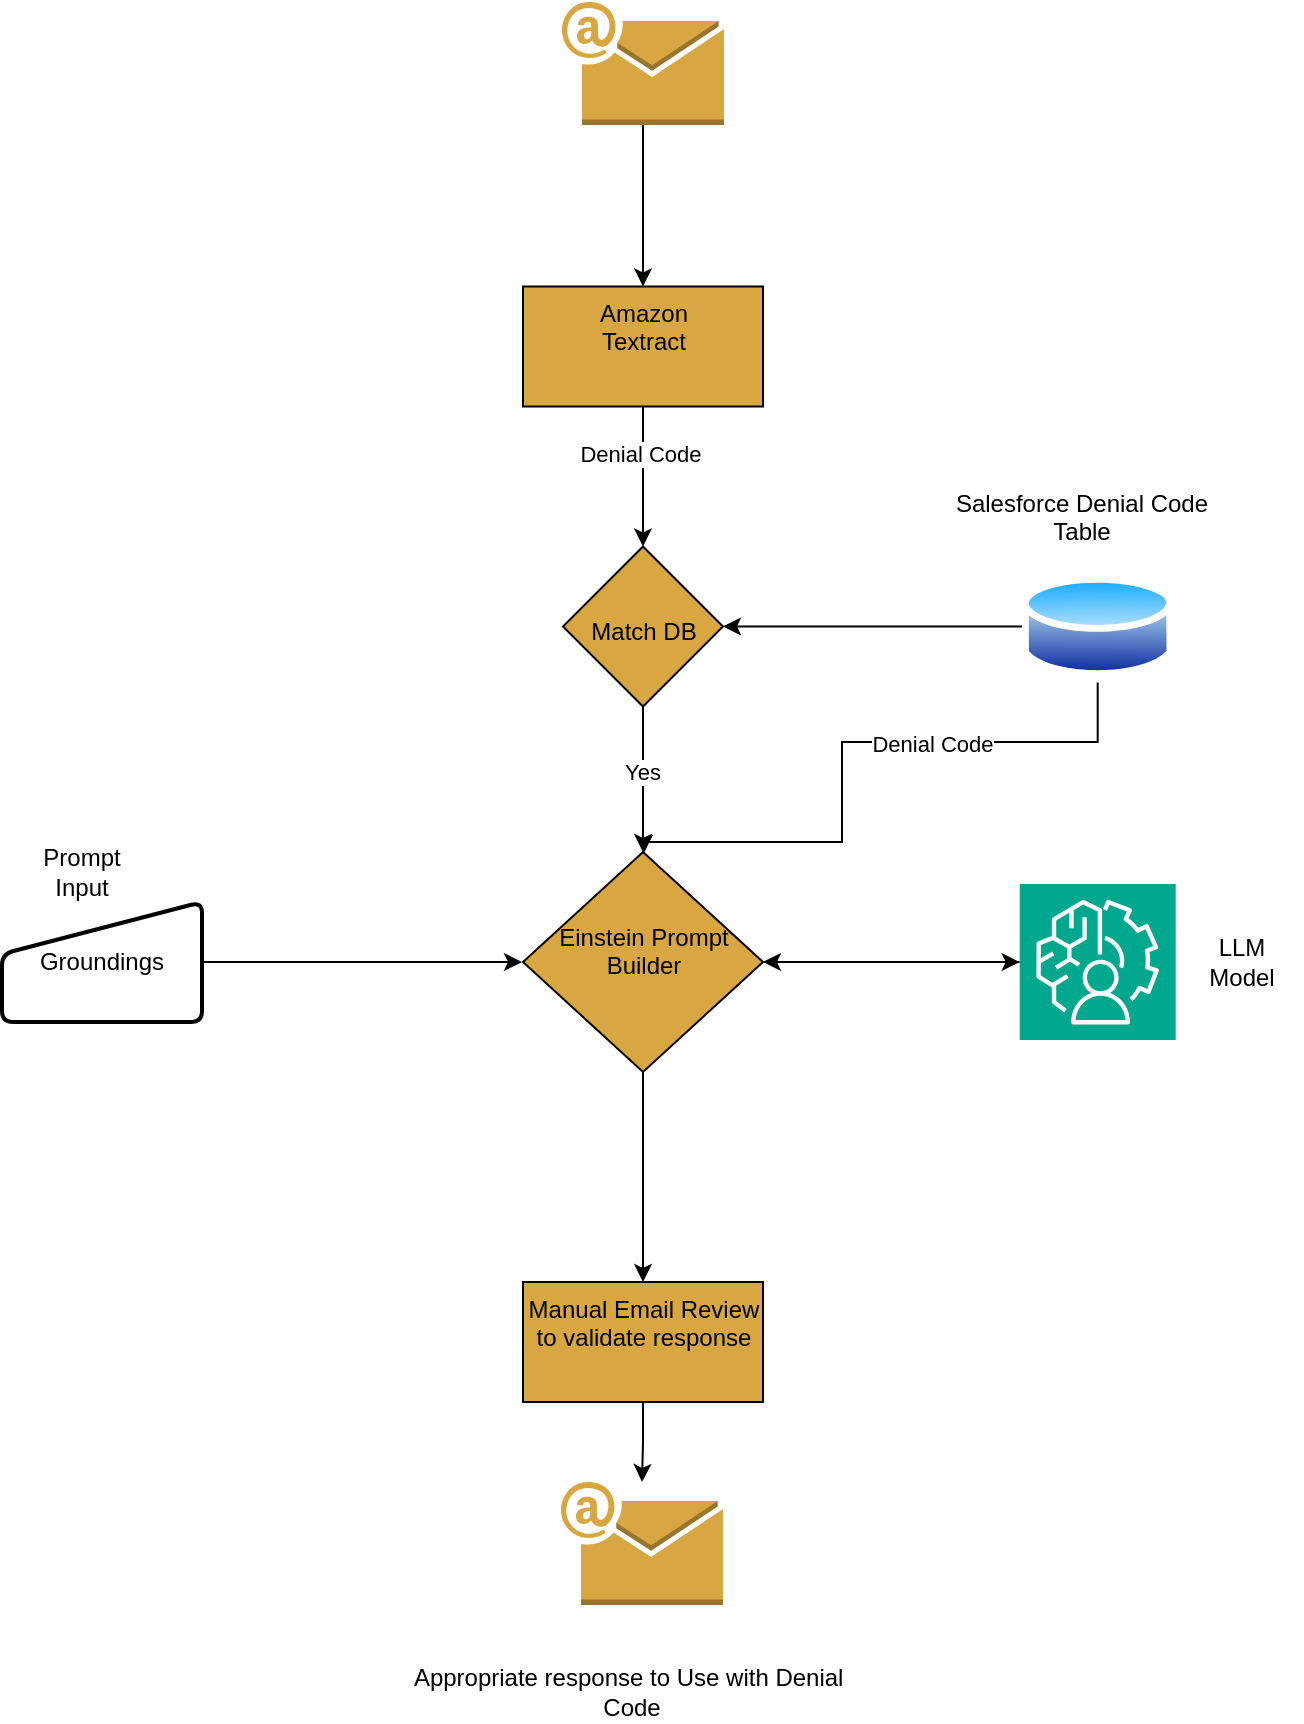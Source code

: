<mxfile version="24.3.1" type="github">
  <diagram name="Page-1" id="R4Lo_K85BRZl-KuOJYoY">
    <mxGraphModel dx="986" dy="425" grid="1" gridSize="10" guides="1" tooltips="1" connect="1" arrows="1" fold="1" page="1" pageScale="1" pageWidth="850" pageHeight="1100" math="0" shadow="0">
      <root>
        <mxCell id="0" />
        <mxCell id="1" parent="0" />
        <mxCell id="jjHtNj_Z_GzTOMSr4dSu-3" value="" style="edgeStyle=orthogonalEdgeStyle;rounded=0;orthogonalLoop=1;jettySize=auto;html=1;" edge="1" parent="1" source="jjHtNj_Z_GzTOMSr4dSu-1" target="jjHtNj_Z_GzTOMSr4dSu-2">
          <mxGeometry relative="1" as="geometry" />
        </mxCell>
        <mxCell id="jjHtNj_Z_GzTOMSr4dSu-1" value="" style="outlineConnect=0;dashed=0;verticalLabelPosition=bottom;verticalAlign=top;align=center;html=1;shape=mxgraph.aws3.email;fillColor=#D9A741;gradientColor=none;" vertex="1" parent="1">
          <mxGeometry x="350" y="70" width="81" height="61.5" as="geometry" />
        </mxCell>
        <mxCell id="jjHtNj_Z_GzTOMSr4dSu-6" style="edgeStyle=orthogonalEdgeStyle;rounded=0;orthogonalLoop=1;jettySize=auto;html=1;" edge="1" parent="1" source="jjHtNj_Z_GzTOMSr4dSu-2">
          <mxGeometry relative="1" as="geometry">
            <mxPoint x="390.5" y="300" as="targetPoint" />
          </mxGeometry>
        </mxCell>
        <mxCell id="jjHtNj_Z_GzTOMSr4dSu-8" value="" style="edgeStyle=orthogonalEdgeStyle;rounded=0;orthogonalLoop=1;jettySize=auto;html=1;" edge="1" parent="1" source="jjHtNj_Z_GzTOMSr4dSu-2" target="jjHtNj_Z_GzTOMSr4dSu-7">
          <mxGeometry relative="1" as="geometry" />
        </mxCell>
        <mxCell id="jjHtNj_Z_GzTOMSr4dSu-9" value="Denial Code" style="edgeLabel;html=1;align=center;verticalAlign=middle;resizable=0;points=[];" vertex="1" connectable="0" parent="jjHtNj_Z_GzTOMSr4dSu-8">
          <mxGeometry x="-0.35" y="-2" relative="1" as="geometry">
            <mxPoint as="offset" />
          </mxGeometry>
        </mxCell>
        <mxCell id="jjHtNj_Z_GzTOMSr4dSu-2" value="Amazon&lt;div&gt;Textract&lt;/div&gt;" style="whiteSpace=wrap;html=1;verticalAlign=top;fillColor=#D9A741;dashed=0;gradientColor=none;" vertex="1" parent="1">
          <mxGeometry x="330.5" y="212.25" width="120" height="60" as="geometry" />
        </mxCell>
        <mxCell id="jjHtNj_Z_GzTOMSr4dSu-19" value="" style="edgeStyle=orthogonalEdgeStyle;rounded=0;orthogonalLoop=1;jettySize=auto;html=1;" edge="1" parent="1" source="jjHtNj_Z_GzTOMSr4dSu-7" target="jjHtNj_Z_GzTOMSr4dSu-18">
          <mxGeometry relative="1" as="geometry" />
        </mxCell>
        <mxCell id="jjHtNj_Z_GzTOMSr4dSu-20" value="Yes" style="edgeLabel;html=1;align=center;verticalAlign=middle;resizable=0;points=[];" vertex="1" connectable="0" parent="jjHtNj_Z_GzTOMSr4dSu-19">
          <mxGeometry x="-0.123" y="-1" relative="1" as="geometry">
            <mxPoint as="offset" />
          </mxGeometry>
        </mxCell>
        <mxCell id="jjHtNj_Z_GzTOMSr4dSu-7" value="&lt;div&gt;&lt;br&gt;&lt;/div&gt;&lt;div&gt;&lt;br&gt;&lt;/div&gt;Match DB" style="rhombus;whiteSpace=wrap;html=1;verticalAlign=top;fillColor=#D9A741;dashed=0;gradientColor=none;" vertex="1" parent="1">
          <mxGeometry x="350.5" y="342.25" width="80" height="80" as="geometry" />
        </mxCell>
        <mxCell id="jjHtNj_Z_GzTOMSr4dSu-15" style="edgeStyle=orthogonalEdgeStyle;rounded=0;orthogonalLoop=1;jettySize=auto;html=1;entryX=1;entryY=0.5;entryDx=0;entryDy=0;" edge="1" parent="1" source="jjHtNj_Z_GzTOMSr4dSu-12" target="jjHtNj_Z_GzTOMSr4dSu-7">
          <mxGeometry relative="1" as="geometry" />
        </mxCell>
        <mxCell id="jjHtNj_Z_GzTOMSr4dSu-21" style="edgeStyle=orthogonalEdgeStyle;rounded=0;orthogonalLoop=1;jettySize=auto;html=1;" edge="1" parent="1" source="jjHtNj_Z_GzTOMSr4dSu-12" target="jjHtNj_Z_GzTOMSr4dSu-18">
          <mxGeometry relative="1" as="geometry">
            <Array as="points">
              <mxPoint x="618" y="440" />
              <mxPoint x="490" y="440" />
              <mxPoint x="490" y="490" />
              <mxPoint x="391" y="490" />
            </Array>
          </mxGeometry>
        </mxCell>
        <mxCell id="jjHtNj_Z_GzTOMSr4dSu-22" value="Denial Code" style="edgeLabel;html=1;align=center;verticalAlign=middle;resizable=0;points=[];" vertex="1" connectable="0" parent="jjHtNj_Z_GzTOMSr4dSu-21">
          <mxGeometry x="-0.276" y="1" relative="1" as="geometry">
            <mxPoint as="offset" />
          </mxGeometry>
        </mxCell>
        <mxCell id="jjHtNj_Z_GzTOMSr4dSu-12" value="" style="image;aspect=fixed;perimeter=ellipsePerimeter;html=1;align=center;shadow=0;dashed=0;spacingTop=3;image=img/lib/active_directory/database.svg;" vertex="1" parent="1">
          <mxGeometry x="580" y="354.25" width="75.68" height="56" as="geometry" />
        </mxCell>
        <mxCell id="jjHtNj_Z_GzTOMSr4dSu-13" value="Salesforce Denial Code Table&lt;div&gt;&lt;br&gt;&lt;/div&gt;" style="text;html=1;align=center;verticalAlign=middle;whiteSpace=wrap;rounded=0;" vertex="1" parent="1">
          <mxGeometry x="540" y="320" width="140" height="30" as="geometry" />
        </mxCell>
        <mxCell id="jjHtNj_Z_GzTOMSr4dSu-28" style="edgeStyle=orthogonalEdgeStyle;rounded=0;orthogonalLoop=1;jettySize=auto;html=1;" edge="1" parent="1" source="jjHtNj_Z_GzTOMSr4dSu-18" target="jjHtNj_Z_GzTOMSr4dSu-23">
          <mxGeometry relative="1" as="geometry" />
        </mxCell>
        <mxCell id="jjHtNj_Z_GzTOMSr4dSu-38" value="" style="edgeStyle=orthogonalEdgeStyle;rounded=0;orthogonalLoop=1;jettySize=auto;html=1;" edge="1" parent="1" source="jjHtNj_Z_GzTOMSr4dSu-18" target="jjHtNj_Z_GzTOMSr4dSu-37">
          <mxGeometry relative="1" as="geometry" />
        </mxCell>
        <mxCell id="jjHtNj_Z_GzTOMSr4dSu-18" value="&lt;div&gt;&lt;br&gt;&lt;/div&gt;&lt;div&gt;&lt;br&gt;&lt;/div&gt;&lt;div&gt;&lt;span style=&quot;background-color: initial;&quot;&gt;Einstein Prompt Builder&lt;/span&gt;&lt;br&gt;&lt;/div&gt;" style="rhombus;whiteSpace=wrap;html=1;verticalAlign=top;fillColor=#D9A741;dashed=0;gradientColor=none;" vertex="1" parent="1">
          <mxGeometry x="330.5" y="495" width="120" height="110" as="geometry" />
        </mxCell>
        <mxCell id="jjHtNj_Z_GzTOMSr4dSu-29" style="edgeStyle=orthogonalEdgeStyle;rounded=0;orthogonalLoop=1;jettySize=auto;html=1;" edge="1" parent="1" source="jjHtNj_Z_GzTOMSr4dSu-23" target="jjHtNj_Z_GzTOMSr4dSu-18">
          <mxGeometry relative="1" as="geometry" />
        </mxCell>
        <mxCell id="jjHtNj_Z_GzTOMSr4dSu-23" value="" style="sketch=0;points=[[0,0,0],[0.25,0,0],[0.5,0,0],[0.75,0,0],[1,0,0],[0,1,0],[0.25,1,0],[0.5,1,0],[0.75,1,0],[1,1,0],[0,0.25,0],[0,0.5,0],[0,0.75,0],[1,0.25,0],[1,0.5,0],[1,0.75,0]];outlineConnect=0;fontColor=#232F3E;fillColor=#01A88D;strokeColor=#ffffff;dashed=0;verticalLabelPosition=bottom;verticalAlign=top;align=center;html=1;fontSize=12;fontStyle=0;aspect=fixed;shape=mxgraph.aws4.resourceIcon;resIcon=mxgraph.aws4.augmented_ai;" vertex="1" parent="1">
          <mxGeometry x="578.84" y="511" width="78" height="78" as="geometry" />
        </mxCell>
        <mxCell id="jjHtNj_Z_GzTOMSr4dSu-27" value="LLM Model" style="text;html=1;align=center;verticalAlign=middle;whiteSpace=wrap;rounded=0;" vertex="1" parent="1">
          <mxGeometry x="660" y="535" width="60" height="30" as="geometry" />
        </mxCell>
        <mxCell id="jjHtNj_Z_GzTOMSr4dSu-32" style="edgeStyle=orthogonalEdgeStyle;rounded=0;orthogonalLoop=1;jettySize=auto;html=1;" edge="1" parent="1" source="jjHtNj_Z_GzTOMSr4dSu-31">
          <mxGeometry relative="1" as="geometry">
            <mxPoint x="330" y="550" as="targetPoint" />
          </mxGeometry>
        </mxCell>
        <mxCell id="jjHtNj_Z_GzTOMSr4dSu-31" value="Groundings" style="html=1;strokeWidth=2;shape=manualInput;whiteSpace=wrap;rounded=1;size=26;arcSize=11;" vertex="1" parent="1">
          <mxGeometry x="70" y="520" width="100" height="60" as="geometry" />
        </mxCell>
        <mxCell id="jjHtNj_Z_GzTOMSr4dSu-33" value="Prompt Input" style="text;html=1;align=center;verticalAlign=middle;whiteSpace=wrap;rounded=0;" vertex="1" parent="1">
          <mxGeometry x="80" y="490" width="60" height="30" as="geometry" />
        </mxCell>
        <mxCell id="jjHtNj_Z_GzTOMSr4dSu-40" style="edgeStyle=orthogonalEdgeStyle;rounded=0;orthogonalLoop=1;jettySize=auto;html=1;" edge="1" parent="1" source="jjHtNj_Z_GzTOMSr4dSu-37" target="jjHtNj_Z_GzTOMSr4dSu-39">
          <mxGeometry relative="1" as="geometry" />
        </mxCell>
        <mxCell id="jjHtNj_Z_GzTOMSr4dSu-37" value="Manual Email Review to validate response" style="whiteSpace=wrap;html=1;verticalAlign=top;fillColor=#D9A741;dashed=0;gradientColor=none;" vertex="1" parent="1">
          <mxGeometry x="330.5" y="710" width="120" height="60" as="geometry" />
        </mxCell>
        <mxCell id="jjHtNj_Z_GzTOMSr4dSu-39" value="" style="outlineConnect=0;dashed=0;verticalLabelPosition=bottom;verticalAlign=top;align=center;html=1;shape=mxgraph.aws3.email;fillColor=#D9A741;gradientColor=none;" vertex="1" parent="1">
          <mxGeometry x="349.5" y="810" width="81" height="61.5" as="geometry" />
        </mxCell>
        <mxCell id="jjHtNj_Z_GzTOMSr4dSu-41" value="Appropriate response to Use with Denial&amp;nbsp;&lt;div&gt;Code&lt;/div&gt;" style="text;html=1;align=center;verticalAlign=middle;whiteSpace=wrap;rounded=0;" vertex="1" parent="1">
          <mxGeometry x="220" y="900" width="330" height="30" as="geometry" />
        </mxCell>
      </root>
    </mxGraphModel>
  </diagram>
</mxfile>
